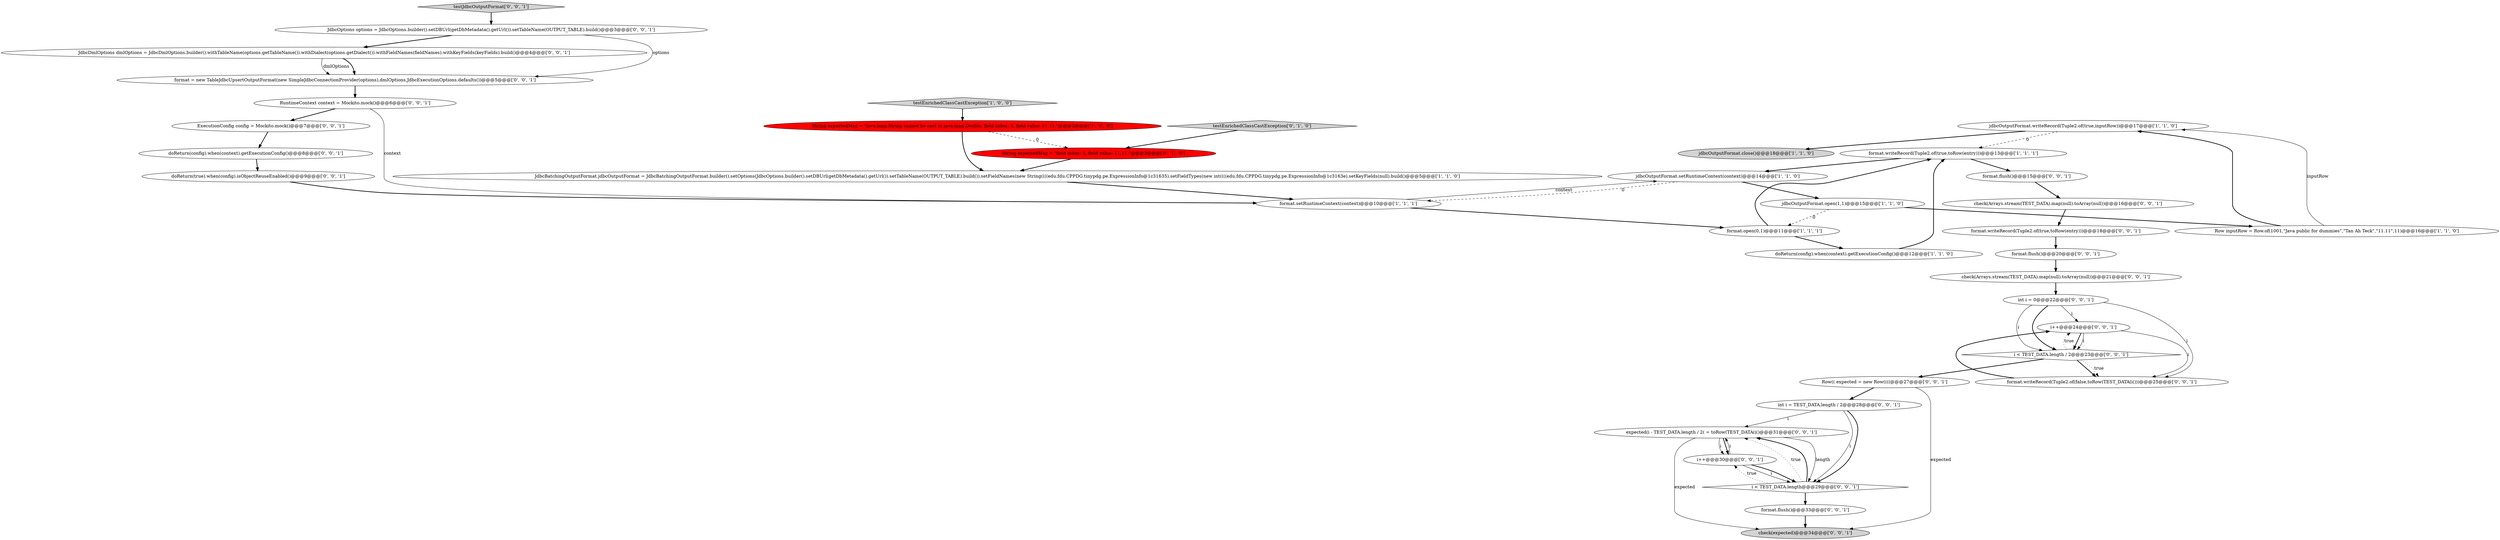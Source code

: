 digraph {
2 [style = filled, label = "jdbcOutputFormat.close()@@@18@@@['1', '1', '0']", fillcolor = lightgray, shape = ellipse image = "AAA0AAABBB1BBB"];
16 [style = filled, label = "check(Arrays.stream(TEST_DATA).map(null).toArray(null))@@@21@@@['0', '0', '1']", fillcolor = white, shape = ellipse image = "AAA0AAABBB3BBB"];
18 [style = filled, label = "doReturn(config).when(context).getExecutionConfig()@@@8@@@['0', '0', '1']", fillcolor = white, shape = ellipse image = "AAA0AAABBB3BBB"];
29 [style = filled, label = "expected(i - TEST_DATA.length / 2( = toRow(TEST_DATA(i()@@@31@@@['0', '0', '1']", fillcolor = white, shape = ellipse image = "AAA0AAABBB3BBB"];
21 [style = filled, label = "testJdbcOutputFormat['0', '0', '1']", fillcolor = lightgray, shape = diamond image = "AAA0AAABBB3BBB"];
10 [style = filled, label = "format.setRuntimeContext(context)@@@10@@@['1', '1', '1']", fillcolor = white, shape = ellipse image = "AAA0AAABBB1BBB"];
37 [style = filled, label = "check(Arrays.stream(TEST_DATA).map(null).toArray(null))@@@16@@@['0', '0', '1']", fillcolor = white, shape = ellipse image = "AAA0AAABBB3BBB"];
9 [style = filled, label = "jdbcOutputFormat.open(1,1)@@@15@@@['1', '1', '0']", fillcolor = white, shape = ellipse image = "AAA0AAABBB1BBB"];
6 [style = filled, label = "String expectedMsg = \"java.lang.String cannot be cast to java.lang.Double, field index: 3, field value: 11.11.\"@@@3@@@['1', '0', '0']", fillcolor = red, shape = ellipse image = "AAA1AAABBB1BBB"];
34 [style = filled, label = "format.flush()@@@20@@@['0', '0', '1']", fillcolor = white, shape = ellipse image = "AAA0AAABBB3BBB"];
25 [style = filled, label = "Row(( expected = new Row((((@@@27@@@['0', '0', '1']", fillcolor = white, shape = ellipse image = "AAA0AAABBB3BBB"];
28 [style = filled, label = "doReturn(true).when(config).isObjectReuseEnabled()@@@9@@@['0', '0', '1']", fillcolor = white, shape = ellipse image = "AAA0AAABBB3BBB"];
32 [style = filled, label = "int i = TEST_DATA.length / 2@@@28@@@['0', '0', '1']", fillcolor = white, shape = ellipse image = "AAA0AAABBB3BBB"];
30 [style = filled, label = "i++@@@30@@@['0', '0', '1']", fillcolor = white, shape = ellipse image = "AAA0AAABBB3BBB"];
26 [style = filled, label = "JdbcDmlOptions dmlOptions = JdbcDmlOptions.builder().withTableName(options.getTableName()).withDialect(options.getDialect()).withFieldNames(fieldNames).withKeyFields(keyFields).build()@@@4@@@['0', '0', '1']", fillcolor = white, shape = ellipse image = "AAA0AAABBB3BBB"];
0 [style = filled, label = "format.open(0,1)@@@11@@@['1', '1', '1']", fillcolor = white, shape = ellipse image = "AAA0AAABBB1BBB"];
20 [style = filled, label = "ExecutionConfig config = Mockito.mock()@@@7@@@['0', '0', '1']", fillcolor = white, shape = ellipse image = "AAA0AAABBB3BBB"];
11 [style = filled, label = "jdbcOutputFormat.writeRecord(Tuple2.of(true,inputRow))@@@17@@@['1', '1', '0']", fillcolor = white, shape = ellipse image = "AAA0AAABBB1BBB"];
14 [style = filled, label = "format.flush()@@@15@@@['0', '0', '1']", fillcolor = white, shape = ellipse image = "AAA0AAABBB3BBB"];
24 [style = filled, label = "JdbcOptions options = JdbcOptions.builder().setDBUrl(getDbMetadata().getUrl()).setTableName(OUTPUT_TABLE).build()@@@3@@@['0', '0', '1']", fillcolor = white, shape = ellipse image = "AAA0AAABBB3BBB"];
15 [style = filled, label = "i < TEST_DATA.length@@@29@@@['0', '0', '1']", fillcolor = white, shape = diamond image = "AAA0AAABBB3BBB"];
13 [style = filled, label = "String expectedMsg = \"field index: 3, field value: 11.11.\"@@@3@@@['0', '1', '0']", fillcolor = red, shape = ellipse image = "AAA1AAABBB2BBB"];
27 [style = filled, label = "format = new TableJdbcUpsertOutputFormat(new SimpleJdbcConnectionProvider(options),dmlOptions,JdbcExecutionOptions.defaults())@@@5@@@['0', '0', '1']", fillcolor = white, shape = ellipse image = "AAA0AAABBB3BBB"];
3 [style = filled, label = "JdbcBatchingOutputFormat jdbcOutputFormat = JdbcBatchingOutputFormat.builder().setOptions(JdbcOptions.builder().setDBUrl(getDbMetadata().getUrl()).setTableName(OUTPUT_TABLE).build()).setFieldNames(new String((((edu.fdu.CPPDG.tinypdg.pe.ExpressionInfo@1c31635).setFieldTypes(new int((((edu.fdu.CPPDG.tinypdg.pe.ExpressionInfo@1c3163e).setKeyFields(null).build()@@@5@@@['1', '1', '0']", fillcolor = white, shape = ellipse image = "AAA0AAABBB1BBB"];
36 [style = filled, label = "RuntimeContext context = Mockito.mock()@@@6@@@['0', '0', '1']", fillcolor = white, shape = ellipse image = "AAA0AAABBB3BBB"];
31 [style = filled, label = "i++@@@24@@@['0', '0', '1']", fillcolor = white, shape = ellipse image = "AAA0AAABBB3BBB"];
1 [style = filled, label = "doReturn(config).when(context).getExecutionConfig()@@@12@@@['1', '1', '0']", fillcolor = white, shape = ellipse image = "AAA0AAABBB1BBB"];
12 [style = filled, label = "testEnrichedClassCastException['0', '1', '0']", fillcolor = lightgray, shape = diamond image = "AAA0AAABBB2BBB"];
17 [style = filled, label = "i < TEST_DATA.length / 2@@@23@@@['0', '0', '1']", fillcolor = white, shape = diamond image = "AAA0AAABBB3BBB"];
22 [style = filled, label = "check(expected)@@@34@@@['0', '0', '1']", fillcolor = lightgray, shape = ellipse image = "AAA0AAABBB3BBB"];
7 [style = filled, label = "jdbcOutputFormat.setRuntimeContext(context)@@@14@@@['1', '1', '0']", fillcolor = white, shape = ellipse image = "AAA0AAABBB1BBB"];
4 [style = filled, label = "Row inputRow = Row.of(1001,\"Java public for dummies\",\"Tan Ah Teck\",\"11.11\",11)@@@16@@@['1', '1', '0']", fillcolor = white, shape = ellipse image = "AAA0AAABBB1BBB"];
23 [style = filled, label = "format.writeRecord(Tuple2.of(false,toRow(TEST_DATA(i()))@@@25@@@['0', '0', '1']", fillcolor = white, shape = ellipse image = "AAA0AAABBB3BBB"];
33 [style = filled, label = "format.flush()@@@33@@@['0', '0', '1']", fillcolor = white, shape = ellipse image = "AAA0AAABBB3BBB"];
8 [style = filled, label = "format.writeRecord(Tuple2.of(true,toRow(entry)))@@@13@@@['1', '1', '1']", fillcolor = white, shape = ellipse image = "AAA0AAABBB1BBB"];
5 [style = filled, label = "testEnrichedClassCastException['1', '0', '0']", fillcolor = lightgray, shape = diamond image = "AAA0AAABBB1BBB"];
35 [style = filled, label = "int i = 0@@@22@@@['0', '0', '1']", fillcolor = white, shape = ellipse image = "AAA0AAABBB3BBB"];
19 [style = filled, label = "format.writeRecord(Tuple2.of(true,toRow(entry)))@@@18@@@['0', '0', '1']", fillcolor = white, shape = ellipse image = "AAA0AAABBB3BBB"];
23->31 [style = bold, label=""];
30->29 [style = solid, label="i"];
6->3 [style = bold, label=""];
17->25 [style = bold, label=""];
19->34 [style = bold, label=""];
24->27 [style = solid, label="options"];
25->22 [style = solid, label="expected"];
27->36 [style = bold, label=""];
11->8 [style = dashed, label="0"];
1->8 [style = bold, label=""];
28->10 [style = bold, label=""];
4->11 [style = solid, label="inputRow"];
32->15 [style = solid, label="i"];
29->30 [style = solid, label="i"];
29->30 [style = bold, label=""];
35->31 [style = solid, label="i"];
31->23 [style = solid, label="i"];
9->4 [style = bold, label=""];
25->32 [style = bold, label=""];
8->14 [style = bold, label=""];
15->30 [style = dotted, label="true"];
21->24 [style = bold, label=""];
29->22 [style = solid, label="expected"];
36->20 [style = bold, label=""];
11->2 [style = bold, label=""];
18->28 [style = bold, label=""];
17->23 [style = bold, label=""];
8->7 [style = bold, label=""];
17->23 [style = dotted, label="true"];
36->10 [style = solid, label="context"];
7->9 [style = bold, label=""];
20->18 [style = bold, label=""];
3->10 [style = bold, label=""];
12->13 [style = bold, label=""];
24->26 [style = bold, label=""];
26->27 [style = bold, label=""];
10->7 [style = solid, label="context"];
35->17 [style = solid, label="i"];
35->23 [style = solid, label="i"];
17->31 [style = dotted, label="true"];
6->13 [style = dashed, label="0"];
5->6 [style = bold, label=""];
13->3 [style = bold, label=""];
0->1 [style = bold, label=""];
15->29 [style = dotted, label="true"];
34->16 [style = bold, label=""];
10->0 [style = bold, label=""];
9->0 [style = dashed, label="0"];
0->8 [style = bold, label=""];
35->17 [style = bold, label=""];
32->15 [style = bold, label=""];
30->15 [style = solid, label="i"];
29->15 [style = solid, label="length"];
7->10 [style = dashed, label="0"];
32->29 [style = solid, label="i"];
37->19 [style = bold, label=""];
16->35 [style = bold, label=""];
31->17 [style = bold, label=""];
4->11 [style = bold, label=""];
31->17 [style = solid, label="i"];
15->29 [style = bold, label=""];
33->22 [style = bold, label=""];
26->27 [style = solid, label="dmlOptions"];
30->15 [style = bold, label=""];
15->33 [style = bold, label=""];
14->37 [style = bold, label=""];
}

